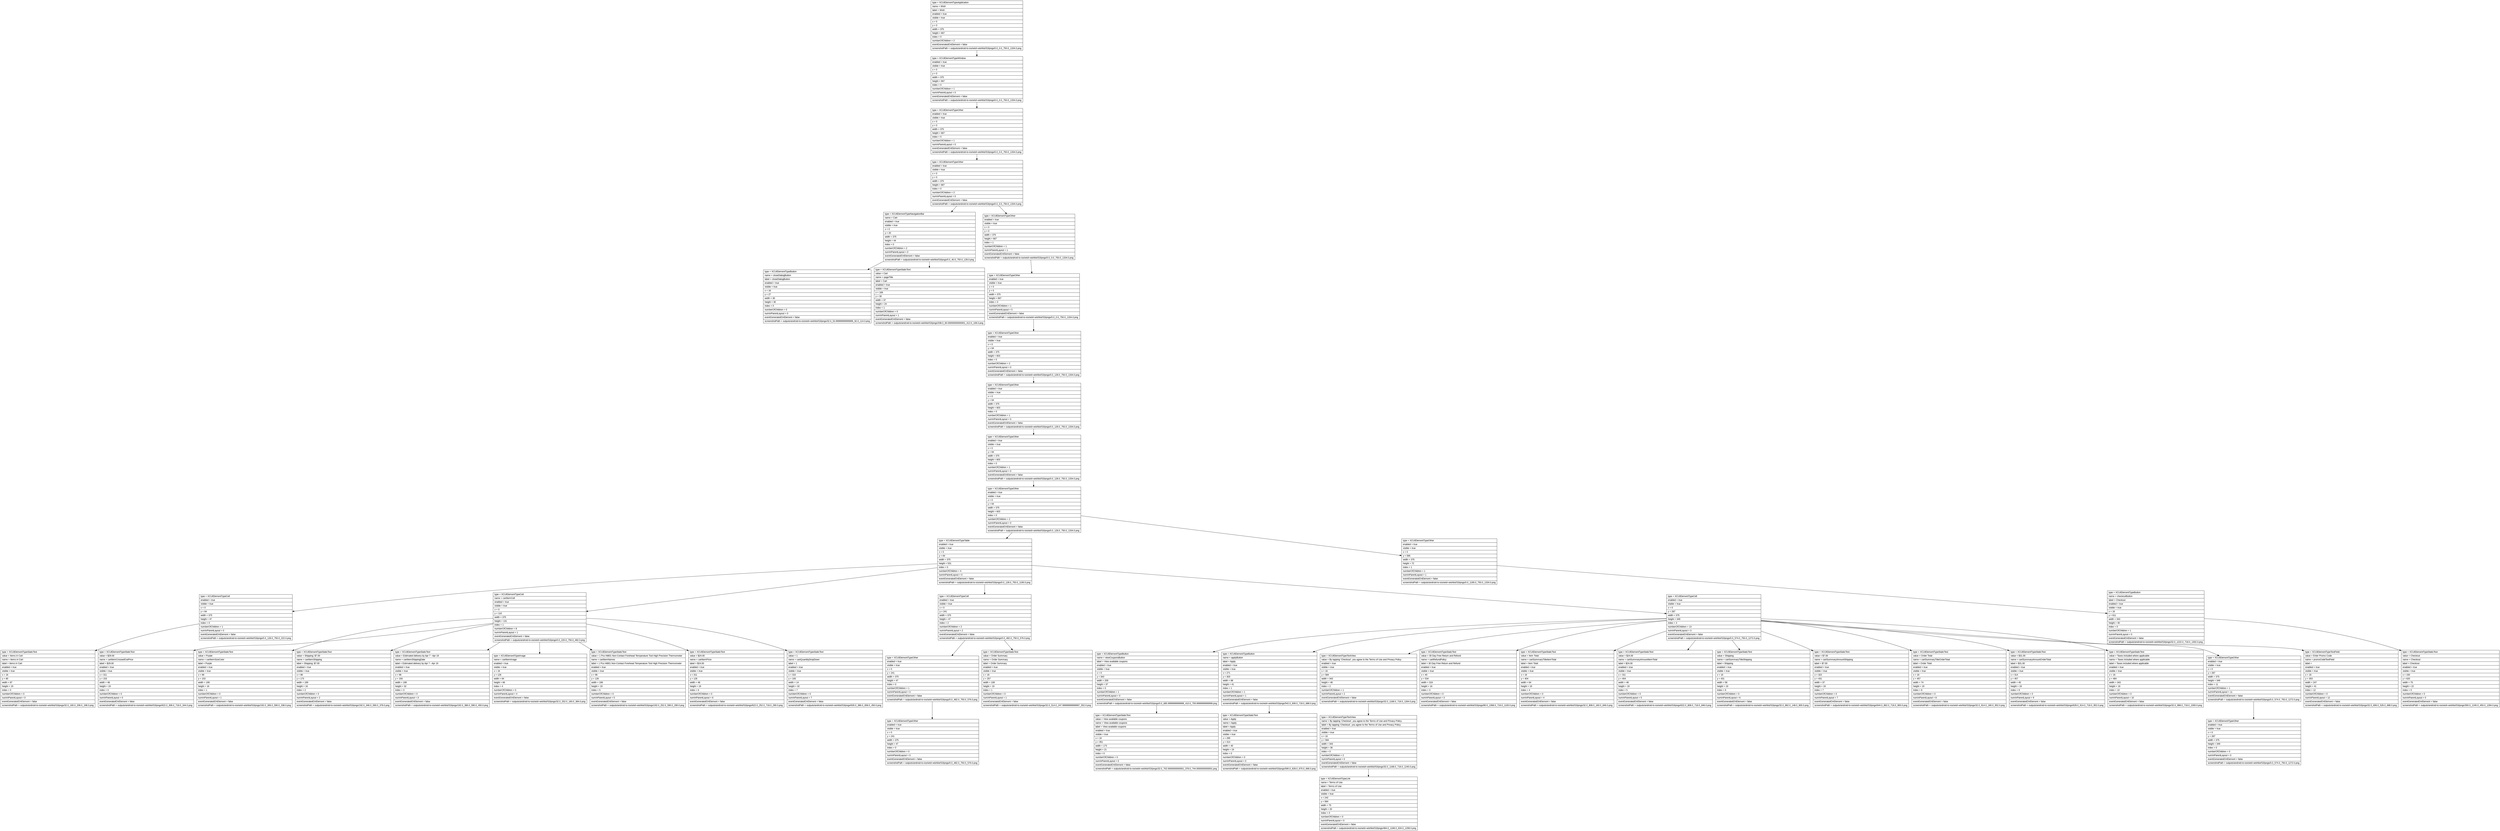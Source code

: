 digraph Layout {

	node [shape=record fontname=Arial];

	0	[label="{type = XCUIElementTypeApplication\l|name = Wish\l|label = Wish\l|enabled = true\l|visible = true\l|x = 0\l|y = 0\l|width = 375\l|height = 667\l|index = 0\l|numberOfChildren = 2\l|eventGeneratedOnElement = false \l|screenshotPath = outputs/android-to-ios/wish-wishlist/S3/pngs/0.0_0.0_750.0_1334.0.png\l}"]
	1	[label="{type = XCUIElementTypeWindow\l|enabled = true\l|visible = true\l|x = 0\l|y = 0\l|width = 375\l|height = 667\l|index = 0\l|numberOfChildren = 1\l|numInParentLayout = 0\l|eventGeneratedOnElement = false \l|screenshotPath = outputs/android-to-ios/wish-wishlist/S3/pngs/0.0_0.0_750.0_1334.0.png\l}"]
	2	[label="{type = XCUIElementTypeOther\l|enabled = true\l|visible = true\l|x = 0\l|y = 0\l|width = 375\l|height = 667\l|index = 0\l|numberOfChildren = 1\l|numInParentLayout = 0\l|eventGeneratedOnElement = false \l|screenshotPath = outputs/android-to-ios/wish-wishlist/S3/pngs/0.0_0.0_750.0_1334.0.png\l}"]
	3	[label="{type = XCUIElementTypeOther\l|enabled = true\l|visible = true\l|x = 0\l|y = 0\l|width = 375\l|height = 667\l|index = 0\l|numberOfChildren = 2\l|numInParentLayout = 0\l|eventGeneratedOnElement = false \l|screenshotPath = outputs/android-to-ios/wish-wishlist/S3/pngs/0.0_0.0_750.0_1334.0.png\l}"]
	4	[label="{type = XCUIElementTypeNavigationBar\l|name = Cart\l|enabled = true\l|visible = true\l|x = 0\l|y = 20\l|width = 375\l|height = 44\l|index = 0\l|numberOfChildren = 2\l|numInParentLayout = 0\l|eventGeneratedOnElement = false \l|screenshotPath = outputs/android-to-ios/wish-wishlist/S3/pngs/0.0_40.0_750.0_128.0.png\l}"]
	5	[label="{type = XCUIElementTypeOther\l|enabled = true\l|visible = true\l|x = 0\l|y = 0\l|width = 375\l|height = 667\l|index = 1\l|numberOfChildren = 1\l|numInParentLayout = 1\l|eventGeneratedOnElement = false \l|screenshotPath = outputs/android-to-ios/wish-wishlist/S3/pngs/0.0_0.0_750.0_1334.0.png\l}"]
	6	[label="{type = XCUIElementTypeButton\l|name = closeDialogButton\l|label = closeDialogButton\l|enabled = true\l|visible = true\l|x = 16\l|y = 27\l|width = 30\l|height = 30\l|index = 0\l|numberOfChildren = 0\l|numInParentLayout = 0\l|eventGeneratedOnElement = false \l|screenshotPath = outputs/android-to-ios/wish-wishlist/S3/pngs/32.0_53.99999999999999_92.0_114.0.png\l}"]
	7	[label="{type = XCUIElementTypeStaticText\l|value = Cart\l|name = pageTitle\l|label = Cart\l|enabled = true\l|visible = true\l|x = 169\l|y = 30\l|width = 37\l|height = 24\l|index = 1\l|numberOfChildren = 0\l|numInParentLayout = 1\l|eventGeneratedOnElement = false \l|screenshotPath = outputs/android-to-ios/wish-wishlist/S3/pngs/338.0_60.00000000000001_412.0_108.0.png\l}"]
	8	[label="{type = XCUIElementTypeOther\l|enabled = true\l|visible = true\l|x = 0\l|y = 0\l|width = 375\l|height = 667\l|index = 0\l|numberOfChildren = 1\l|numInParentLayout = 0\l|eventGeneratedOnElement = false \l|screenshotPath = outputs/android-to-ios/wish-wishlist/S3/pngs/0.0_0.0_750.0_1334.0.png\l}"]
	9	[label="{type = XCUIElementTypeOther\l|enabled = true\l|visible = true\l|x = 0\l|y = 64\l|width = 375\l|height = 603\l|index = 0\l|numberOfChildren = 2\l|numInParentLayout = 0\l|eventGeneratedOnElement = false \l|screenshotPath = outputs/android-to-ios/wish-wishlist/S3/pngs/0.0_128.0_750.0_1334.0.png\l}"]
	10	[label="{type = XCUIElementTypeOther\l|enabled = true\l|visible = true\l|x = 0\l|y = 64\l|width = 375\l|height = 603\l|index = 0\l|numberOfChildren = 1\l|numInParentLayout = 0\l|eventGeneratedOnElement = false \l|screenshotPath = outputs/android-to-ios/wish-wishlist/S3/pngs/0.0_128.0_750.0_1334.0.png\l}"]
	11	[label="{type = XCUIElementTypeOther\l|enabled = true\l|visible = true\l|x = 0\l|y = 64\l|width = 375\l|height = 603\l|index = 0\l|numberOfChildren = 1\l|numInParentLayout = 0\l|eventGeneratedOnElement = false \l|screenshotPath = outputs/android-to-ios/wish-wishlist/S3/pngs/0.0_128.0_750.0_1334.0.png\l}"]
	12	[label="{type = XCUIElementTypeOther\l|enabled = true\l|visible = true\l|x = 0\l|y = 64\l|width = 375\l|height = 603\l|index = 0\l|numberOfChildren = 2\l|numInParentLayout = 0\l|eventGeneratedOnElement = false \l|screenshotPath = outputs/android-to-ios/wish-wishlist/S3/pngs/0.0_128.0_750.0_1334.0.png\l}"]
	13	[label="{type = XCUIElementTypeTable\l|enabled = true\l|visible = true\l|x = 0\l|y = 64\l|width = 375\l|height = 531\l|index = 0\l|numberOfChildren = 4\l|numInParentLayout = 0\l|eventGeneratedOnElement = false \l|screenshotPath = outputs/android-to-ios/wish-wishlist/S3/pngs/0.0_128.0_750.0_1190.0.png\l}"]
	14	[label="{type = XCUIElementTypeOther\l|enabled = true\l|visible = true\l|x = 0\l|y = 595\l|width = 375\l|height = 72\l|index = 1\l|numberOfChildren = 1\l|numInParentLayout = 1\l|eventGeneratedOnElement = false \l|screenshotPath = outputs/android-to-ios/wish-wishlist/S3/pngs/0.0_1190.0_750.0_1334.0.png\l}"]
	15	[label="{type = XCUIElementTypeCell\l|enabled = true\l|visible = true\l|x = 0\l|y = 64\l|width = 375\l|height = 47\l|index = 0\l|numberOfChildren = 1\l|numInParentLayout = 0\l|eventGeneratedOnElement = false \l|screenshotPath = outputs/android-to-ios/wish-wishlist/S3/pngs/0.0_128.0_750.0_222.0.png\l}"]
	16	[label="{type = XCUIElementTypeCell\l|name = cartItemCell\l|enabled = true\l|visible = true\l|x = 0\l|y = 110\l|width = 375\l|height = 131\l|index = 1\l|numberOfChildren = 8\l|numInParentLayout = 1\l|eventGeneratedOnElement = false \l|screenshotPath = outputs/android-to-ios/wish-wishlist/S3/pngs/0.0_220.0_750.0_482.0.png\l}"]
	17	[label="{type = XCUIElementTypeCell\l|enabled = true\l|visible = true\l|x = 0\l|y = 241\l|width = 375\l|height = 47\l|index = 2\l|numberOfChildren = 2\l|numInParentLayout = 2\l|eventGeneratedOnElement = false \l|screenshotPath = outputs/android-to-ios/wish-wishlist/S3/pngs/0.0_482.0_750.0_576.0.png\l}"]
	18	[label="{type = XCUIElementTypeCell\l|enabled = true\l|visible = true\l|x = 0\l|y = 287\l|width = 375\l|height = 349\l|index = 3\l|numberOfChildren = 13\l|numInParentLayout = 3\l|eventGeneratedOnElement = false \l|screenshotPath = outputs/android-to-ios/wish-wishlist/S3/pngs/0.0_574.0_750.0_1272.0.png\l}"]
	19	[label="{type = XCUIElementTypeButton\l|name = checkoutButton\l|label = Checkout\l|enabled = true\l|visible = true\l|x = 16\l|y = 611\l|width = 343\l|height = 40\l|index = 0\l|numberOfChildren = 1\l|numInParentLayout = 0\l|eventGeneratedOnElement = false \l|screenshotPath = outputs/android-to-ios/wish-wishlist/S3/pngs/32.0_1222.0_718.0_1302.0.png\l}"]
	20	[label="{type = XCUIElementTypeStaticText\l|value = Items in Cart\l|name = Items in Cart\l|label = Items in Cart\l|enabled = true\l|visible = true\l|x = 16\l|y = 80\l|width = 87\l|height = 19\l|index = 0\l|numberOfChildren = 0\l|numInParentLayout = 0\l|eventGeneratedOnElement = false \l|screenshotPath = outputs/android-to-ios/wish-wishlist/S3/pngs/32.0_160.0_206.0_198.0.png\l}"]
	21	[label="{type = XCUIElementTypeStaticText\l|value = $29.00\l|name = cartItemCrossedOutPrice\l|label = $29.00\l|enabled = true\l|visible = true\l|x = 311\l|y = 153\l|width = 48\l|height = 19\l|index = 0\l|numberOfChildren = 0\l|numInParentLayout = 0\l|eventGeneratedOnElement = false \l|screenshotPath = outputs/android-to-ios/wish-wishlist/S3/pngs/622.0_306.0_718.0_344.0.png\l}"]
	22	[label="{type = XCUIElementTypeStaticText\l|value = Purple\l|name = cartItemSizeColor\l|label = Purple\l|enabled = true\l|visible = true\l|x = 96\l|y = 153\l|width = 199\l|height = 16\l|index = 1\l|numberOfChildren = 0\l|numInParentLayout = 1\l|eventGeneratedOnElement = false \l|screenshotPath = outputs/android-to-ios/wish-wishlist/S3/pngs/192.0_306.0_590.0_338.0.png\l}"]
	23	[label="{type = XCUIElementTypeStaticText\l|value = Shipping:  $7.00\l|name = cartItemShipping\l|label = Shipping:  $7.00\l|enabled = true\l|visible = true\l|x = 96\l|y = 173\l|width = 199\l|height = 16\l|index = 2\l|numberOfChildren = 0\l|numInParentLayout = 2\l|eventGeneratedOnElement = false \l|screenshotPath = outputs/android-to-ios/wish-wishlist/S3/pngs/192.0_346.0_590.0_378.0.png\l}"]
	24	[label="{type = XCUIElementTypeStaticText\l|value = Estimated delivery by Apr 7 - Apr 19\l|name = cartItemShippingDate\l|label = Estimated delivery by Apr 7 - Apr 19\l|enabled = true\l|visible = true\l|x = 96\l|y = 193\l|width = 199\l|height = 32\l|index = 3\l|numberOfChildren = 0\l|numInParentLayout = 3\l|eventGeneratedOnElement = false \l|screenshotPath = outputs/android-to-ios/wish-wishlist/S3/pngs/192.0_386.0_590.0_450.0.png\l}"]
	25	[label="{type = XCUIElementTypeImage\l|name = cartItemImage\l|enabled = true\l|visible = true\l|x = 16\l|y = 126\l|width = 64\l|height = 66\l|index = 4\l|numberOfChildren = 0\l|numInParentLayout = 4\l|eventGeneratedOnElement = false \l|screenshotPath = outputs/android-to-ios/wish-wishlist/S3/pngs/32.0_252.0_160.0_384.0.png\l}"]
	26	[label="{type = XCUIElementTypeStaticText\l|value = 1 Pcs Ht801 Non-Contact Forehead Temperature Tool High Precision Thermometer\l|name = cartItemNames\l|label = 1 Pcs Ht801 Non-Contact Forehead Temperature Tool High Precision Thermometer\l|enabled = true\l|visible = true\l|x = 96\l|y = 126\l|width = 199\l|height = 19\l|index = 5\l|numberOfChildren = 0\l|numInParentLayout = 5\l|eventGeneratedOnElement = false \l|screenshotPath = outputs/android-to-ios/wish-wishlist/S3/pngs/192.0_252.0_590.0_290.0.png\l}"]
	27	[label="{type = XCUIElementTypeStaticText\l|value = $24.00\l|name = cartItemPrice\l|label = $24.00\l|enabled = true\l|visible = true\l|x = 311\l|y = 126\l|width = 48\l|height = 19\l|index = 6\l|numberOfChildren = 0\l|numInParentLayout = 6\l|eventGeneratedOnElement = false \l|screenshotPath = outputs/android-to-ios/wish-wishlist/S3/pngs/622.0_252.0_718.0_290.0.png\l}"]
	28	[label="{type = XCUIElementTypeStaticText\l|value = 1\l|name = cartQuantityDropDown\l|label = 1\l|enabled = true\l|visible = true\l|x = 315\l|y = 193\l|width = 14\l|height = 32\l|index = 7\l|numberOfChildren = 0\l|numInParentLayout = 7\l|eventGeneratedOnElement = false \l|screenshotPath = outputs/android-to-ios/wish-wishlist/S3/pngs/630.0_386.0_658.0_450.0.png\l}"]
	29	[label="{type = XCUIElementTypeOther\l|enabled = true\l|visible = true\l|x = 0\l|y = 241\l|width = 375\l|height = 47\l|index = 0\l|numberOfChildren = 1\l|numInParentLayout = 0\l|eventGeneratedOnElement = false \l|screenshotPath = outputs/android-to-ios/wish-wishlist/S3/pngs/0.0_482.0_750.0_576.0.png\l}"]
	30	[label="{type = XCUIElementTypeStaticText\l|value = Order Summary\l|name = Order Summary\l|label = Order Summary\l|enabled = true\l|visible = true\l|x = 16\l|y = 257\l|width = 108\l|height = 19\l|index = 1\l|numberOfChildren = 0\l|numInParentLayout = 1\l|eventGeneratedOnElement = false \l|screenshotPath = outputs/android-to-ios/wish-wishlist/S3/pngs/32.0_514.0_247.99999999999997_552.0.png\l}"]
	31	[label="{type = XCUIElementTypeButton\l|name = viewCouponsButton\l|label = View available coupons  \l|enabled = true\l|visible = true\l|x = 0\l|y = 343\l|width = 205\l|height = 37\l|index = 0\l|numberOfChildren = 1\l|numInParentLayout = 0\l|eventGeneratedOnElement = false \l|screenshotPath = outputs/android-to-ios/wish-wishlist/S3/pngs/0.0_685.9999999999999_410.0_759.9999999999999.png\l}"]
	32	[label="{type = XCUIElementTypeButton\l|name = applyButton\l|label = Apply\l|enabled = true\l|visible = true\l|x = 271\l|y = 303\l|width = 88\l|height = 41\l|index = 1\l|numberOfChildren = 1\l|numInParentLayout = 1\l|eventGeneratedOnElement = false \l|screenshotPath = outputs/android-to-ios/wish-wishlist/S3/pngs/542.0_606.0_718.0_688.0.png\l}"]
	33	[label="{type = XCUIElementTypeTextView\l|value = By tapping 'Checkout', you agree to the Terms of Use and Privacy Policy\l|enabled = true\l|visible = true\l|x = 16\l|y = 584\l|width = 343\l|height = 48\l|index = 2\l|numberOfChildren = 1\l|numInParentLayout = 2\l|eventGeneratedOnElement = false \l|screenshotPath = outputs/android-to-ios/wish-wishlist/S3/pngs/32.0_1168.0_718.0_1264.0.png\l}"]
	34	[label="{type = XCUIElementTypeStaticText\l|value = 30 Day Free Return and Refund\l|name = cartRefundPolicy\l|label = 30 Day Free Return and Refund\l|enabled = true\l|visible = true\l|x = 40\l|y = 534\l|width = 319\l|height = 16\l|index = 3\l|numberOfChildren = 0\l|numInParentLayout = 3\l|eventGeneratedOnElement = false \l|screenshotPath = outputs/android-to-ios/wish-wishlist/S3/pngs/80.0_1068.0_718.0_1100.0.png\l}"]
	35	[label="{type = XCUIElementTypeStaticText\l|value = Item Total\l|name = cartSummaryTitleItemTotal\l|label = Item Total\l|enabled = true\l|visible = true\l|x = 16\l|y = 404\l|width = 64\l|height = 19\l|index = 4\l|numberOfChildren = 0\l|numInParentLayout = 4\l|eventGeneratedOnElement = false \l|screenshotPath = outputs/android-to-ios/wish-wishlist/S3/pngs/32.0_808.0_160.0_846.0.png\l}"]
	36	[label="{type = XCUIElementTypeStaticText\l|value = $24.00\l|name = cartSummaryAmountItemTotal\l|label = $24.00\l|enabled = true\l|visible = true\l|x = 311\l|y = 404\l|width = 48\l|height = 19\l|index = 5\l|numberOfChildren = 0\l|numInParentLayout = 5\l|eventGeneratedOnElement = false \l|screenshotPath = outputs/android-to-ios/wish-wishlist/S3/pngs/622.0_808.0_718.0_846.0.png\l}"]
	37	[label="{type = XCUIElementTypeStaticText\l|value = Shipping\l|name = cartSummaryTitleShipping\l|label = Shipping\l|enabled = true\l|visible = true\l|x = 16\l|y = 431\l|width = 58\l|height = 19\l|index = 6\l|numberOfChildren = 0\l|numInParentLayout = 6\l|eventGeneratedOnElement = false \l|screenshotPath = outputs/android-to-ios/wish-wishlist/S3/pngs/32.0_862.0_148.0_900.0.png\l}"]
	38	[label="{type = XCUIElementTypeStaticText\l|value = $7.00\l|name = cartSummaryAmountShipping\l|label = $7.00\l|enabled = true\l|visible = true\l|x = 322\l|y = 431\l|width = 37\l|height = 19\l|index = 7\l|numberOfChildren = 0\l|numInParentLayout = 7\l|eventGeneratedOnElement = false \l|screenshotPath = outputs/android-to-ios/wish-wishlist/S3/pngs/644.0_862.0_718.0_900.0.png\l}"]
	39	[label="{type = XCUIElementTypeStaticText\l|value = Order Total\l|name = cartSummaryTitleOrderTotal\l|label = Order Total\l|enabled = true\l|visible = true\l|x = 16\l|y = 457\l|width = 74\l|height = 19\l|index = 8\l|numberOfChildren = 0\l|numInParentLayout = 8\l|eventGeneratedOnElement = false \l|screenshotPath = outputs/android-to-ios/wish-wishlist/S3/pngs/32.0_914.0_180.0_952.0.png\l}"]
	40	[label="{type = XCUIElementTypeStaticText\l|value = $31.00\l|name = cartSummaryAmountOrderTotal\l|label = $31.00\l|enabled = true\l|visible = true\l|x = 314\l|y = 457\l|width = 45\l|height = 19\l|index = 9\l|numberOfChildren = 0\l|numInParentLayout = 9\l|eventGeneratedOnElement = false \l|screenshotPath = outputs/android-to-ios/wish-wishlist/S3/pngs/628.0_914.0_718.0_952.0.png\l}"]
	41	[label="{type = XCUIElementTypeStaticText\l|value = Taxes included where applicable\l|name = Taxes included where applicable\l|label = Taxes included where applicable\l|enabled = true\l|visible = true\l|x = 16\l|y = 484\l|width = 343\l|height = 16\l|index = 10\l|numberOfChildren = 0\l|numInParentLayout = 10\l|eventGeneratedOnElement = false \l|screenshotPath = outputs/android-to-ios/wish-wishlist/S3/pngs/32.0_968.0_718.0_1000.0.png\l}"]
	42	[label="{type = XCUIElementTypeOther\l|enabled = true\l|visible = true\l|x = 0\l|y = 287\l|width = 375\l|height = 349\l|index = 11\l|numberOfChildren = 1\l|numInParentLayout = 11\l|eventGeneratedOnElement = false \l|screenshotPath = outputs/android-to-ios/wish-wishlist/S3/pngs/0.0_574.0_750.0_1272.0.png\l}"]
	43	[label="{type = XCUIElementTypeTextField\l|value = Enter Promo Code\l|name = promoCodeTextField\l|label = \l|enabled = true\l|visible = true\l|x = 16\l|y = 303\l|width = 247\l|height = 41\l|index = 12\l|numberOfChildren = 0\l|numInParentLayout = 12\l|eventGeneratedOnElement = false \l|screenshotPath = outputs/android-to-ios/wish-wishlist/S3/pngs/32.0_606.0_526.0_688.0.png\l}"]
	44	[label="{type = XCUIElementTypeStaticText\l|value = Checkout\l|name = Checkout\l|label = Checkout\l|enabled = true\l|visible = true\l|x = 150\l|y = 620\l|width = 75\l|height = 22\l|index = 0\l|numberOfChildren = 0\l|numInParentLayout = 0\l|eventGeneratedOnElement = false \l|screenshotPath = outputs/android-to-ios/wish-wishlist/S3/pngs/300.0_1240.0_450.0_1284.0.png\l}"]
	45	[label="{type = XCUIElementTypeOther\l|enabled = true\l|visible = true\l|x = 0\l|y = 241\l|width = 375\l|height = 47\l|index = 0\l|numberOfChildren = 0\l|numInParentLayout = 0\l|eventGeneratedOnElement = false \l|screenshotPath = outputs/android-to-ios/wish-wishlist/S3/pngs/0.0_482.0_750.0_576.0.png\l}"]
	46	[label="{type = XCUIElementTypeStaticText\l|value = View available coupons  \l|name = View available coupons  \l|label = View available coupons  \l|enabled = true\l|visible = true\l|x = 16\l|y = 351\l|width = 173\l|height = 21\l|index = 0\l|numberOfChildren = 0\l|numInParentLayout = 0\l|eventGeneratedOnElement = false \l|screenshotPath = outputs/android-to-ios/wish-wishlist/S3/pngs/32.0_702.0000000000001_378.0_744.0000000000001.png\l}"]
	47	[label="{type = XCUIElementTypeStaticText\l|value = Apply\l|name = Apply\l|label = Apply\l|enabled = true\l|visible = true\l|x = 295\l|y = 314\l|width = 40\l|height = 19\l|index = 0\l|numberOfChildren = 0\l|numInParentLayout = 0\l|eventGeneratedOnElement = false \l|screenshotPath = outputs/android-to-ios/wish-wishlist/S3/pngs/590.0_628.0_670.0_666.0.png\l}"]
	48	[label="{type = XCUIElementTypeTextView\l|name = By tapping 'Checkout', you agree to the Terms of Use and Privacy Policy\l|label = By tapping 'Checkout', you agree to the Terms of Use and Privacy Policy\l|enabled = true\l|visible = true\l|x = 16\l|y = 584\l|width = 343\l|height = 36\l|index = 0\l|numberOfChildren = 2\l|numInParentLayout = 0\l|eventGeneratedOnElement = false \l|screenshotPath = outputs/android-to-ios/wish-wishlist/S3/pngs/32.0_1168.0_718.0_1240.0.png\l}"]
	49	[label="{type = XCUIElementTypeOther\l|enabled = true\l|visible = true\l|x = 0\l|y = 287\l|width = 375\l|height = 349\l|index = 0\l|numberOfChildren = 0\l|numInParentLayout = 0\l|eventGeneratedOnElement = false \l|screenshotPath = outputs/android-to-ios/wish-wishlist/S3/pngs/0.0_574.0_750.0_1272.0.png\l}"]
	50	[label="{type = XCUIElementTypeLink\l|name = Terms of Use\l|label = Terms of Use\l|enabled = true\l|visible = true\l|x = 242\l|y = 584\l|width = 75\l|height = 20\l|index = 0\l|numberOfChildren = 0\l|numInParentLayout = 0\l|eventGeneratedOnElement = false \l|screenshotPath = outputs/android-to-ios/wish-wishlist/S3/pngs/484.0_1168.0_634.0_1208.0.png\l}"]


	0 -> 1
	1 -> 2
	2 -> 3
	3 -> 4
	3 -> 5
	4 -> 6
	4 -> 7
	5 -> 8
	8 -> 9
	9 -> 10
	10 -> 11
	11 -> 12
	12 -> 13
	12 -> 14
	13 -> 15
	13 -> 16
	13 -> 17
	13 -> 18
	14 -> 19
	15 -> 20
	16 -> 21
	16 -> 22
	16 -> 23
	16 -> 24
	16 -> 25
	16 -> 26
	16 -> 27
	16 -> 28
	17 -> 29
	17 -> 30
	18 -> 31
	18 -> 32
	18 -> 33
	18 -> 34
	18 -> 35
	18 -> 36
	18 -> 37
	18 -> 38
	18 -> 39
	18 -> 40
	18 -> 41
	18 -> 42
	18 -> 43
	19 -> 44
	29 -> 45
	31 -> 46
	32 -> 47
	33 -> 48
	42 -> 49
	48 -> 50


}